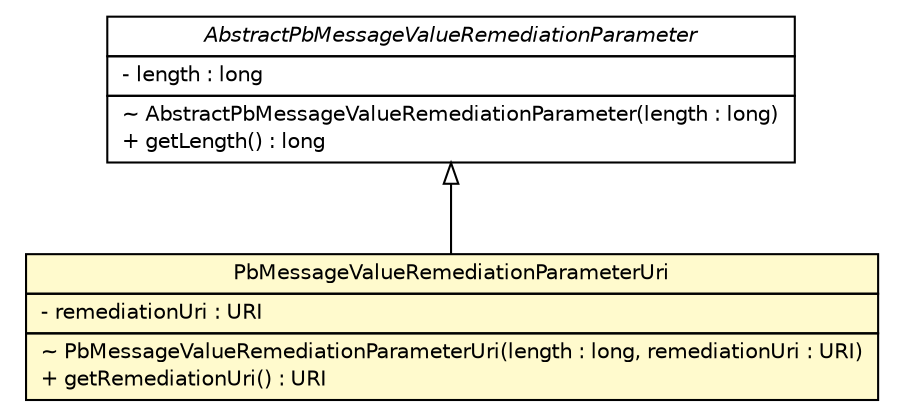 #!/usr/local/bin/dot
#
# Class diagram 
# Generated by UMLGraph version R5_6 (http://www.umlgraph.org/)
#

digraph G {
	edge [fontname="Helvetica",fontsize=10,labelfontname="Helvetica",labelfontsize=10];
	node [fontname="Helvetica",fontsize=10,shape=plaintext];
	nodesep=0.25;
	ranksep=0.5;
	// org.ietf.nea.pb.message.util.PbMessageValueRemediationParameterUri
	c127550 [label=<<table title="org.ietf.nea.pb.message.util.PbMessageValueRemediationParameterUri" border="0" cellborder="1" cellspacing="0" cellpadding="2" port="p" bgcolor="lemonChiffon" href="./PbMessageValueRemediationParameterUri.html">
		<tr><td><table border="0" cellspacing="0" cellpadding="1">
<tr><td align="center" balign="center"> PbMessageValueRemediationParameterUri </td></tr>
		</table></td></tr>
		<tr><td><table border="0" cellspacing="0" cellpadding="1">
<tr><td align="left" balign="left"> - remediationUri : URI </td></tr>
		</table></td></tr>
		<tr><td><table border="0" cellspacing="0" cellpadding="1">
<tr><td align="left" balign="left"> ~ PbMessageValueRemediationParameterUri(length : long, remediationUri : URI) </td></tr>
<tr><td align="left" balign="left"> + getRemediationUri() : URI </td></tr>
		</table></td></tr>
		</table>>, URL="./PbMessageValueRemediationParameterUri.html", fontname="Helvetica", fontcolor="black", fontsize=10.0];
	// org.ietf.nea.pb.message.util.AbstractPbMessageValueRemediationParameter
	c127558 [label=<<table title="org.ietf.nea.pb.message.util.AbstractPbMessageValueRemediationParameter" border="0" cellborder="1" cellspacing="0" cellpadding="2" port="p" href="./AbstractPbMessageValueRemediationParameter.html">
		<tr><td><table border="0" cellspacing="0" cellpadding="1">
<tr><td align="center" balign="center"><font face="Helvetica-Oblique"> AbstractPbMessageValueRemediationParameter </font></td></tr>
		</table></td></tr>
		<tr><td><table border="0" cellspacing="0" cellpadding="1">
<tr><td align="left" balign="left"> - length : long </td></tr>
		</table></td></tr>
		<tr><td><table border="0" cellspacing="0" cellpadding="1">
<tr><td align="left" balign="left"> ~ AbstractPbMessageValueRemediationParameter(length : long) </td></tr>
<tr><td align="left" balign="left"> + getLength() : long </td></tr>
		</table></td></tr>
		</table>>, URL="./AbstractPbMessageValueRemediationParameter.html", fontname="Helvetica", fontcolor="black", fontsize=10.0];
	//org.ietf.nea.pb.message.util.PbMessageValueRemediationParameterUri extends org.ietf.nea.pb.message.util.AbstractPbMessageValueRemediationParameter
	c127558:p -> c127550:p [dir=back,arrowtail=empty];
}

